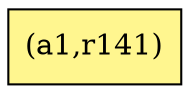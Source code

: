 digraph G {
rankdir=BT;ranksep="2.0";
"(a1,r141)" [shape=record,fillcolor=khaki1,style=filled,label="{(a1,r141)}"];
}